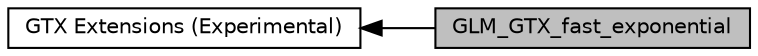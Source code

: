digraph "GLM_GTX_fast_exponential"
{
  edge [fontname="Helvetica",fontsize="10",labelfontname="Helvetica",labelfontsize="10"];
  node [fontname="Helvetica",fontsize="10",shape=box];
  rankdir=LR;
  Node2 [label="GTX Extensions (Experimental)",height=0.2,width=0.4,color="black", fillcolor="white", style="filled",URL="$group__gtx.html",tooltip="Functions and types that the GLSL specification doesn't define, but useful to have for a C++ program."];
  Node1 [label="GLM_GTX_fast_exponential",height=0.2,width=0.4,color="black", fillcolor="grey75", style="filled", fontcolor="black",tooltip="Fast but less accurate implementations of exponential based functions."];
  Node2->Node1 [shape=plaintext, dir="back", style="solid"];
}
